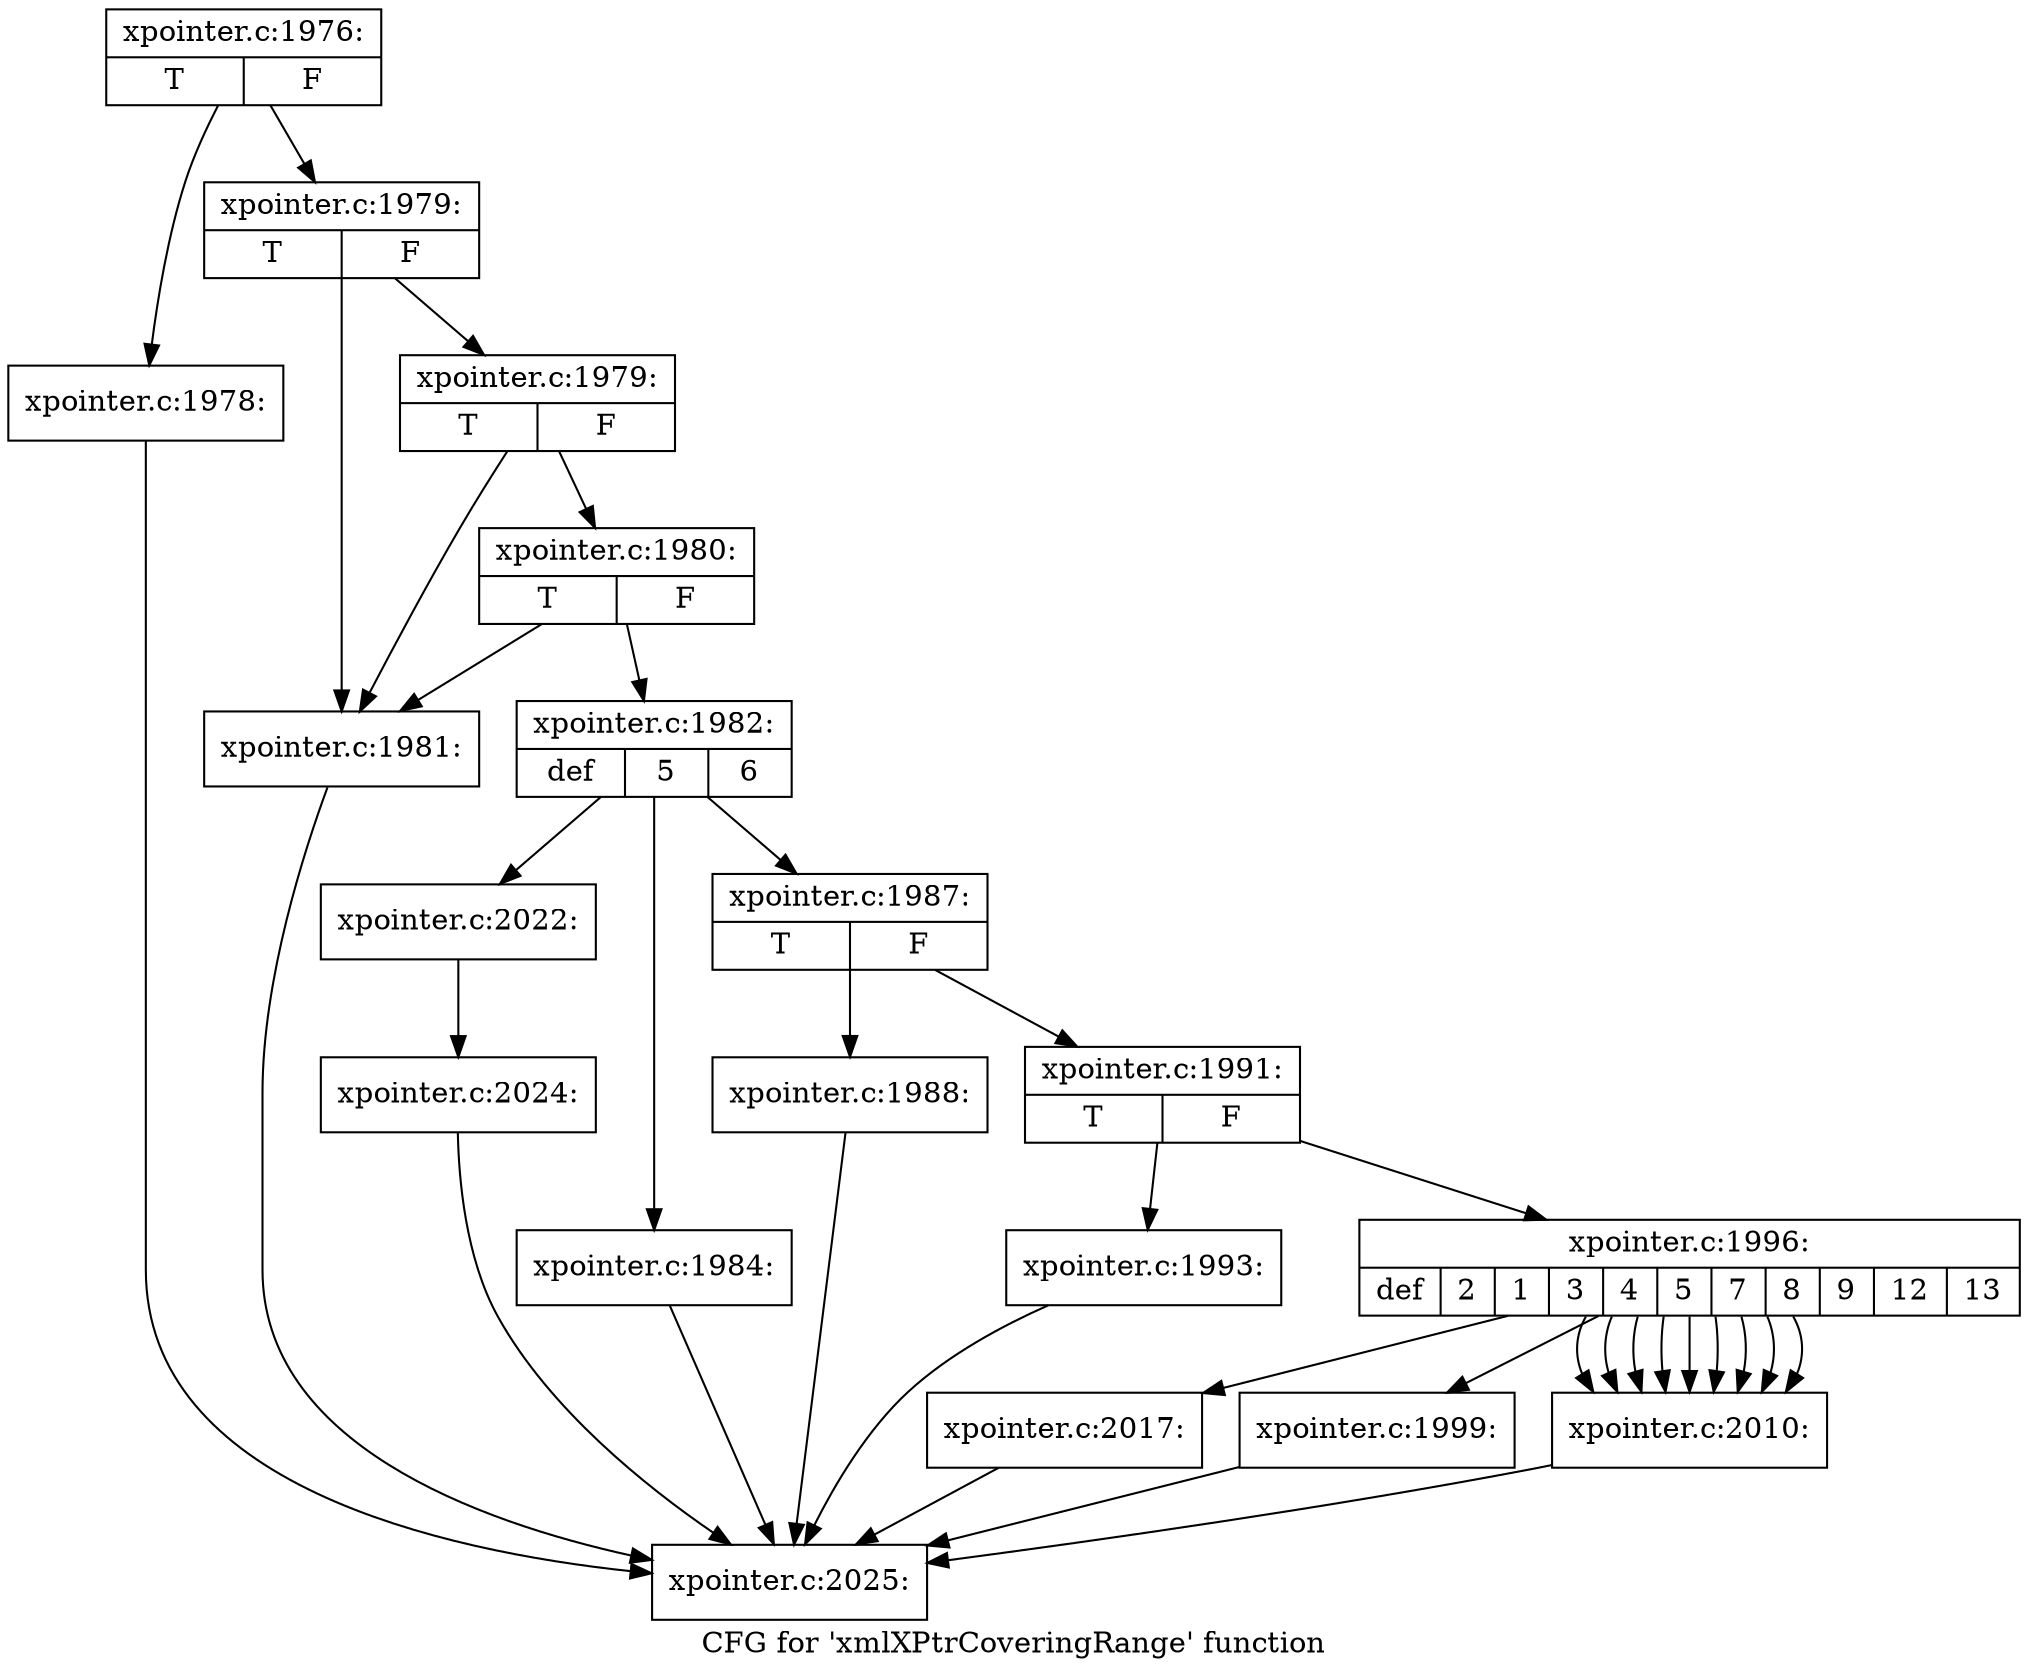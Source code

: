 digraph "CFG for 'xmlXPtrCoveringRange' function" {
	label="CFG for 'xmlXPtrCoveringRange' function";

	Node0x52582c0 [shape=record,label="{xpointer.c:1976:|{<s0>T|<s1>F}}"];
	Node0x52582c0 -> Node0x5258460;
	Node0x52582c0 -> Node0x52584b0;
	Node0x5258460 [shape=record,label="{xpointer.c:1978:}"];
	Node0x5258460 -> Node0x52586a0;
	Node0x52584b0 [shape=record,label="{xpointer.c:1979:|{<s0>T|<s1>F}}"];
	Node0x52584b0 -> Node0x525f8b0;
	Node0x52584b0 -> Node0x525f9d0;
	Node0x525f9d0 [shape=record,label="{xpointer.c:1979:|{<s0>T|<s1>F}}"];
	Node0x525f9d0 -> Node0x525f8b0;
	Node0x525f9d0 -> Node0x525f950;
	Node0x525f950 [shape=record,label="{xpointer.c:1980:|{<s0>T|<s1>F}}"];
	Node0x525f950 -> Node0x525f8b0;
	Node0x525f950 -> Node0x525f900;
	Node0x525f8b0 [shape=record,label="{xpointer.c:1981:}"];
	Node0x525f8b0 -> Node0x52586a0;
	Node0x525f900 [shape=record,label="{xpointer.c:1982:|{<s0>def|<s1>5|<s2>6}}"];
	Node0x525f900 -> Node0x52607f0;
	Node0x525f900 -> Node0x5260b30;
	Node0x525f900 -> Node0x5261580;
	Node0x5260b30 [shape=record,label="{xpointer.c:1984:}"];
	Node0x5260b30 -> Node0x52586a0;
	Node0x5261580 [shape=record,label="{xpointer.c:1987:|{<s0>T|<s1>F}}"];
	Node0x5261580 -> Node0x5261670;
	Node0x5261580 -> Node0x5261710;
	Node0x5261670 [shape=record,label="{xpointer.c:1988:}"];
	Node0x5261670 -> Node0x52586a0;
	Node0x5261710 [shape=record,label="{xpointer.c:1991:|{<s0>T|<s1>F}}"];
	Node0x5261710 -> Node0x5262c10;
	Node0x5261710 -> Node0x5262cb0;
	Node0x5262c10 [shape=record,label="{xpointer.c:1993:}"];
	Node0x5262c10 -> Node0x52586a0;
	Node0x5262cb0 [shape=record,label="{xpointer.c:1996:|{<s0>def|<s1>2|<s2>1|<s3>3|<s4>4|<s5>5|<s6>7|<s7>8|<s8>9|<s9>12|<s10>13}}"];
	Node0x5262cb0 -> Node0x5264010;
	Node0x5262cb0 -> Node0x52645f0;
	Node0x5262cb0 -> Node0x52649a0;
	Node0x5262cb0 -> Node0x52649a0;
	Node0x5262cb0 -> Node0x52649a0;
	Node0x5262cb0 -> Node0x52649a0;
	Node0x5262cb0 -> Node0x52649a0;
	Node0x5262cb0 -> Node0x52649a0;
	Node0x5262cb0 -> Node0x52649a0;
	Node0x5262cb0 -> Node0x52649a0;
	Node0x5262cb0 -> Node0x52649a0;
	Node0x52645f0 [shape=record,label="{xpointer.c:1999:}"];
	Node0x52645f0 -> Node0x52586a0;
	Node0x52649a0 [shape=record,label="{xpointer.c:2010:}"];
	Node0x52649a0 -> Node0x52586a0;
	Node0x5264010 [shape=record,label="{xpointer.c:2017:}"];
	Node0x5264010 -> Node0x52586a0;
	Node0x52607f0 [shape=record,label="{xpointer.c:2022:}"];
	Node0x52607f0 -> Node0x52605e0;
	Node0x52605e0 [shape=record,label="{xpointer.c:2024:}"];
	Node0x52605e0 -> Node0x52586a0;
	Node0x52586a0 [shape=record,label="{xpointer.c:2025:}"];
}
